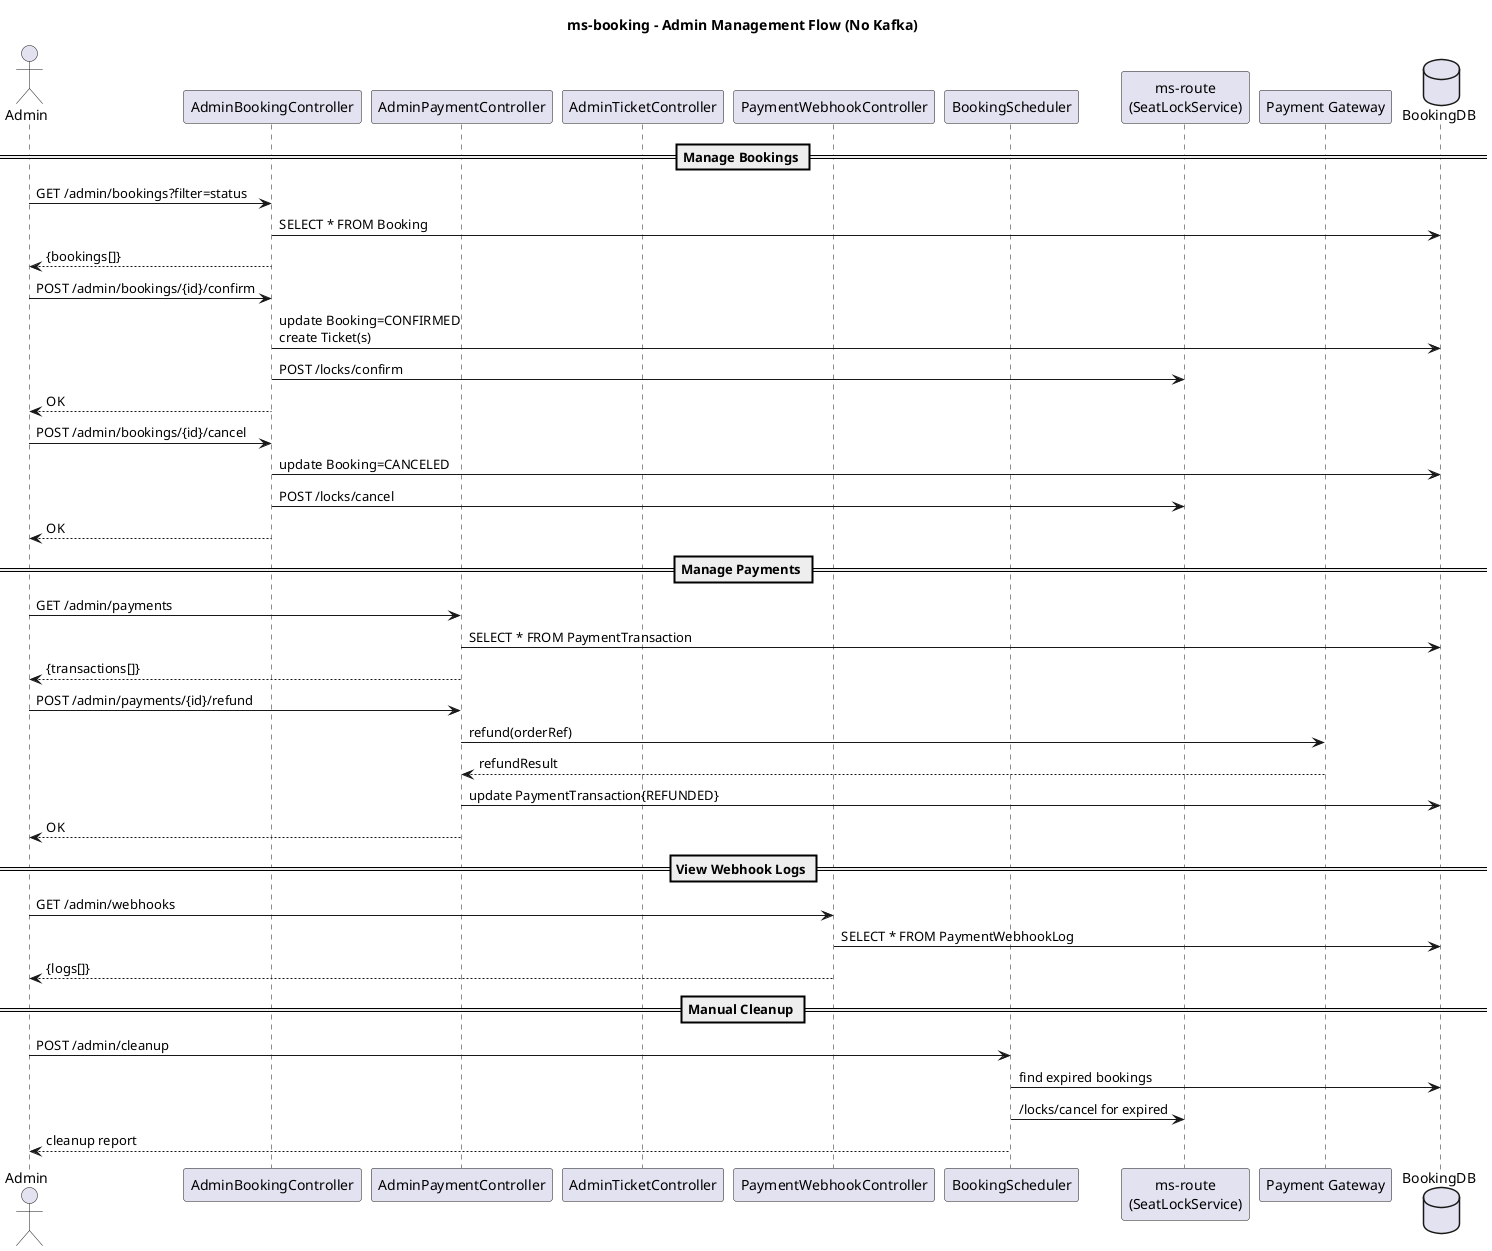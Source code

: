 @startuml
title ms-booking – Admin Management Flow (No Kafka)

actor Admin
participant "AdminBookingController" as ADMIN_BOOK
participant "AdminPaymentController" as ADMIN_PAY
participant "AdminTicketController" as ADMIN_TICKET
participant "PaymentWebhookController" as WEBHOOK
participant "BookingScheduler" as SCHEDULER
participant "ms-route\n(SeatLockService)" as ROUTE
participant "Payment Gateway" as GATEWAY
database "BookingDB" as BOOKDB

== Manage Bookings ==
Admin -> ADMIN_BOOK : GET /admin/bookings?filter=status
ADMIN_BOOK -> BOOKDB : SELECT * FROM Booking
ADMIN_BOOK --> Admin : {bookings[]}

Admin -> ADMIN_BOOK : POST /admin/bookings/{id}/confirm
ADMIN_BOOK -> BOOKDB : update Booking=CONFIRMED\ncreate Ticket(s)
ADMIN_BOOK -> ROUTE : POST /locks/confirm
ADMIN_BOOK --> Admin : OK

Admin -> ADMIN_BOOK : POST /admin/bookings/{id}/cancel
ADMIN_BOOK -> BOOKDB : update Booking=CANCELED
ADMIN_BOOK -> ROUTE : POST /locks/cancel
ADMIN_BOOK --> Admin : OK

== Manage Payments ==
Admin -> ADMIN_PAY : GET /admin/payments
ADMIN_PAY -> BOOKDB : SELECT * FROM PaymentTransaction
ADMIN_PAY --> Admin : {transactions[]}

Admin -> ADMIN_PAY : POST /admin/payments/{id}/refund
ADMIN_PAY -> GATEWAY : refund(orderRef)
GATEWAY --> ADMIN_PAY : refundResult
ADMIN_PAY -> BOOKDB : update PaymentTransaction{REFUNDED}
ADMIN_PAY --> Admin : OK

== View Webhook Logs ==
Admin -> WEBHOOK : GET /admin/webhooks
WEBHOOK -> BOOKDB : SELECT * FROM PaymentWebhookLog
WEBHOOK --> Admin : {logs[]}

== Manual Cleanup ==
Admin -> SCHEDULER : POST /admin/cleanup
SCHEDULER -> BOOKDB : find expired bookings
SCHEDULER -> ROUTE : /locks/cancel for expired
SCHEDULER --> Admin : cleanup report
@enduml
